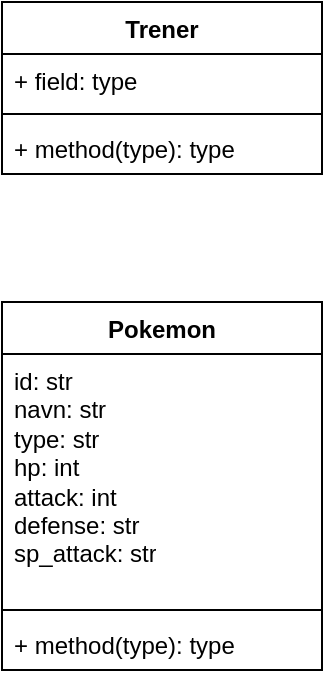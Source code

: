 <mxfile version="22.1.17" type="device">
  <diagram name="Page-1" id="VE6YEJn4PftV8VdNdtsw">
    <mxGraphModel dx="954" dy="640" grid="1" gridSize="10" guides="1" tooltips="1" connect="1" arrows="1" fold="1" page="1" pageScale="1" pageWidth="827" pageHeight="1169" math="0" shadow="0">
      <root>
        <mxCell id="0" />
        <mxCell id="1" parent="0" />
        <mxCell id="7GiyLR0LiVSR251wjXOw-5" value="Trener" style="swimlane;fontStyle=1;align=center;verticalAlign=top;childLayout=stackLayout;horizontal=1;startSize=26;horizontalStack=0;resizeParent=1;resizeParentMax=0;resizeLast=0;collapsible=1;marginBottom=0;whiteSpace=wrap;html=1;" vertex="1" parent="1">
          <mxGeometry x="160" y="250" width="160" height="86" as="geometry" />
        </mxCell>
        <mxCell id="7GiyLR0LiVSR251wjXOw-6" value="+ field: type" style="text;strokeColor=none;fillColor=none;align=left;verticalAlign=top;spacingLeft=4;spacingRight=4;overflow=hidden;rotatable=0;points=[[0,0.5],[1,0.5]];portConstraint=eastwest;whiteSpace=wrap;html=1;" vertex="1" parent="7GiyLR0LiVSR251wjXOw-5">
          <mxGeometry y="26" width="160" height="26" as="geometry" />
        </mxCell>
        <mxCell id="7GiyLR0LiVSR251wjXOw-7" value="" style="line;strokeWidth=1;fillColor=none;align=left;verticalAlign=middle;spacingTop=-1;spacingLeft=3;spacingRight=3;rotatable=0;labelPosition=right;points=[];portConstraint=eastwest;strokeColor=inherit;" vertex="1" parent="7GiyLR0LiVSR251wjXOw-5">
          <mxGeometry y="52" width="160" height="8" as="geometry" />
        </mxCell>
        <mxCell id="7GiyLR0LiVSR251wjXOw-8" value="+ method(type): type" style="text;strokeColor=none;fillColor=none;align=left;verticalAlign=top;spacingLeft=4;spacingRight=4;overflow=hidden;rotatable=0;points=[[0,0.5],[1,0.5]];portConstraint=eastwest;whiteSpace=wrap;html=1;" vertex="1" parent="7GiyLR0LiVSR251wjXOw-5">
          <mxGeometry y="60" width="160" height="26" as="geometry" />
        </mxCell>
        <mxCell id="7GiyLR0LiVSR251wjXOw-9" value="Pokemon" style="swimlane;fontStyle=1;align=center;verticalAlign=top;childLayout=stackLayout;horizontal=1;startSize=26;horizontalStack=0;resizeParent=1;resizeParentMax=0;resizeLast=0;collapsible=1;marginBottom=0;whiteSpace=wrap;html=1;" vertex="1" parent="1">
          <mxGeometry x="160" y="400" width="160" height="184" as="geometry" />
        </mxCell>
        <mxCell id="7GiyLR0LiVSR251wjXOw-10" value="id: str&lt;br&gt;navn: str&lt;br&gt;type: str&lt;br&gt;hp: int&lt;br&gt;attack: int&lt;br&gt;defense: str&lt;br&gt;sp_attack: str" style="text;strokeColor=none;fillColor=none;align=left;verticalAlign=top;spacingLeft=4;spacingRight=4;overflow=hidden;rotatable=0;points=[[0,0.5],[1,0.5]];portConstraint=eastwest;whiteSpace=wrap;html=1;" vertex="1" parent="7GiyLR0LiVSR251wjXOw-9">
          <mxGeometry y="26" width="160" height="124" as="geometry" />
        </mxCell>
        <mxCell id="7GiyLR0LiVSR251wjXOw-11" value="" style="line;strokeWidth=1;fillColor=none;align=left;verticalAlign=middle;spacingTop=-1;spacingLeft=3;spacingRight=3;rotatable=0;labelPosition=right;points=[];portConstraint=eastwest;strokeColor=inherit;" vertex="1" parent="7GiyLR0LiVSR251wjXOw-9">
          <mxGeometry y="150" width="160" height="8" as="geometry" />
        </mxCell>
        <mxCell id="7GiyLR0LiVSR251wjXOw-12" value="+ method(type): type" style="text;strokeColor=none;fillColor=none;align=left;verticalAlign=top;spacingLeft=4;spacingRight=4;overflow=hidden;rotatable=0;points=[[0,0.5],[1,0.5]];portConstraint=eastwest;whiteSpace=wrap;html=1;" vertex="1" parent="7GiyLR0LiVSR251wjXOw-9">
          <mxGeometry y="158" width="160" height="26" as="geometry" />
        </mxCell>
      </root>
    </mxGraphModel>
  </diagram>
</mxfile>
